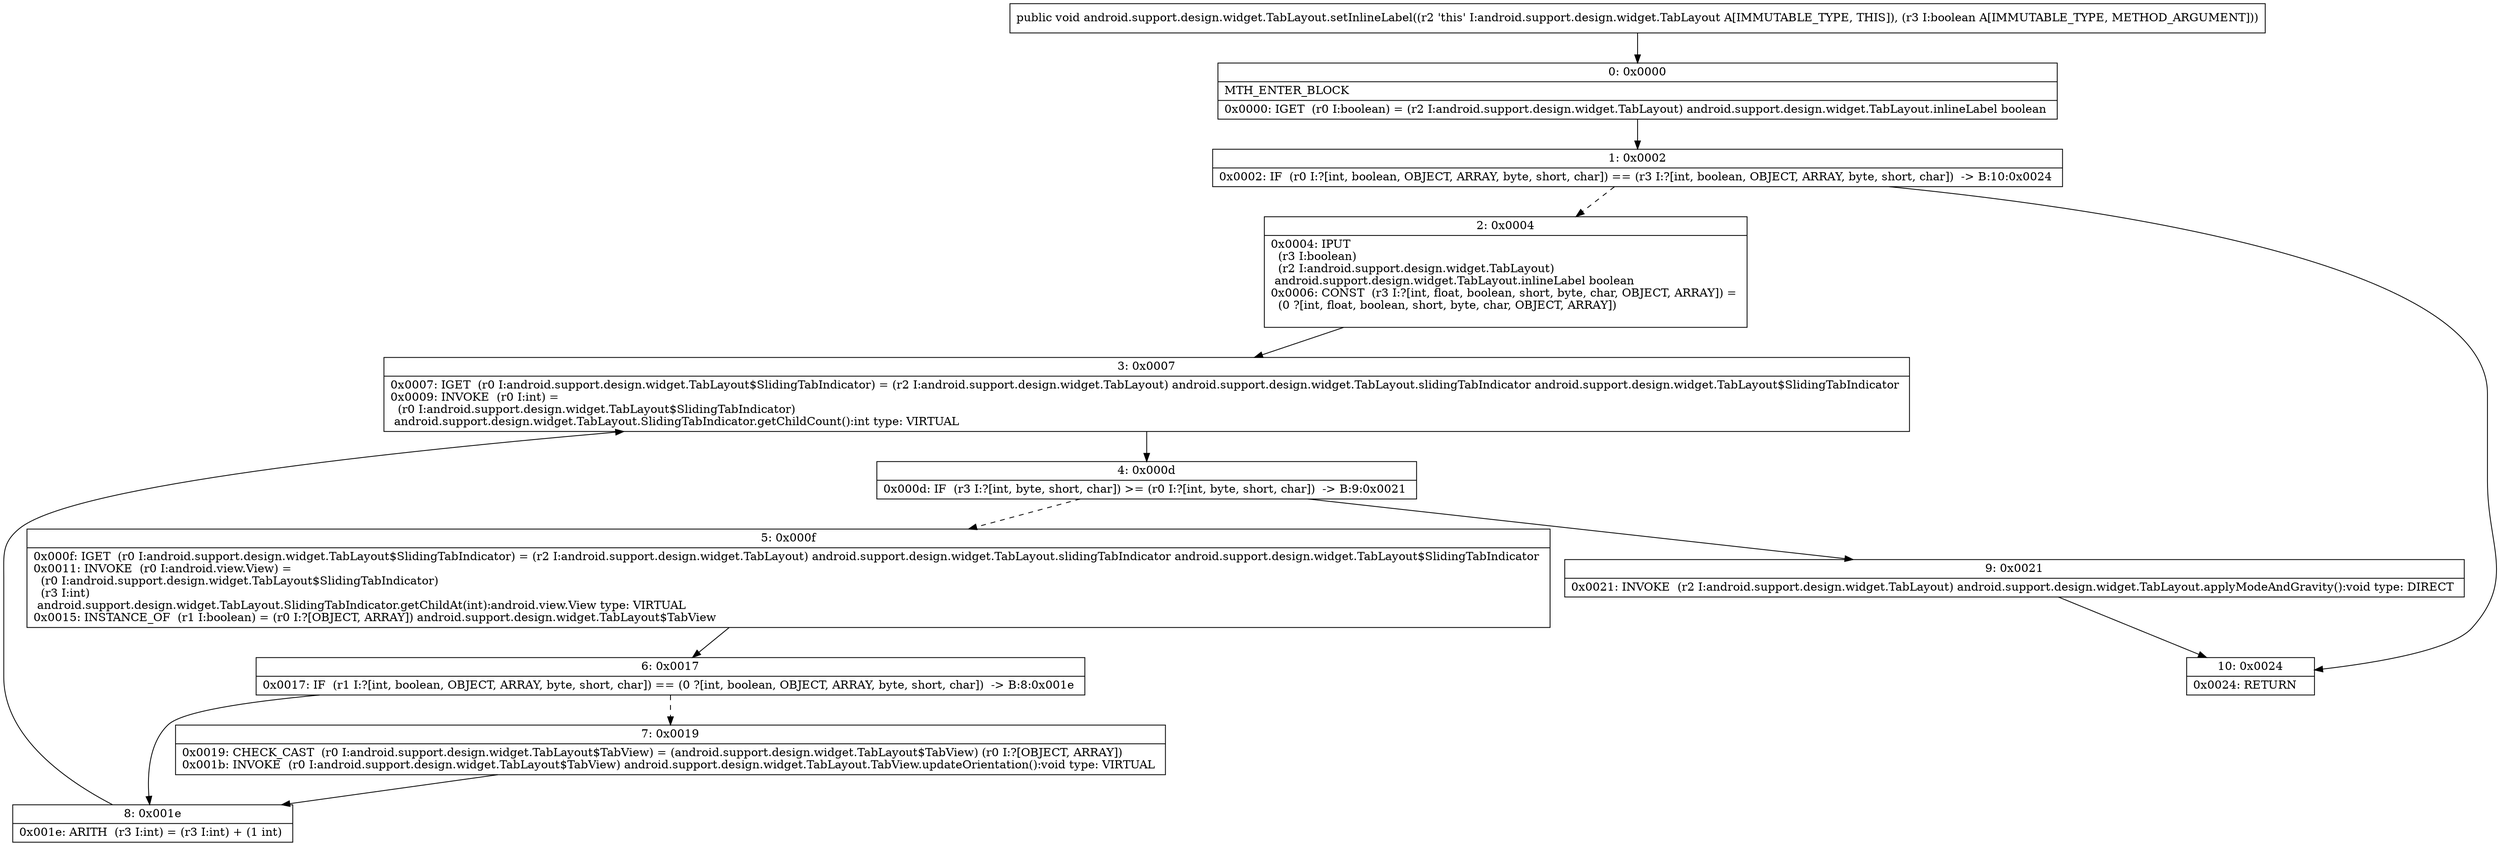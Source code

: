 digraph "CFG forandroid.support.design.widget.TabLayout.setInlineLabel(Z)V" {
Node_0 [shape=record,label="{0\:\ 0x0000|MTH_ENTER_BLOCK\l|0x0000: IGET  (r0 I:boolean) = (r2 I:android.support.design.widget.TabLayout) android.support.design.widget.TabLayout.inlineLabel boolean \l}"];
Node_1 [shape=record,label="{1\:\ 0x0002|0x0002: IF  (r0 I:?[int, boolean, OBJECT, ARRAY, byte, short, char]) == (r3 I:?[int, boolean, OBJECT, ARRAY, byte, short, char])  \-\> B:10:0x0024 \l}"];
Node_2 [shape=record,label="{2\:\ 0x0004|0x0004: IPUT  \l  (r3 I:boolean)\l  (r2 I:android.support.design.widget.TabLayout)\l android.support.design.widget.TabLayout.inlineLabel boolean \l0x0006: CONST  (r3 I:?[int, float, boolean, short, byte, char, OBJECT, ARRAY]) = \l  (0 ?[int, float, boolean, short, byte, char, OBJECT, ARRAY])\l \l}"];
Node_3 [shape=record,label="{3\:\ 0x0007|0x0007: IGET  (r0 I:android.support.design.widget.TabLayout$SlidingTabIndicator) = (r2 I:android.support.design.widget.TabLayout) android.support.design.widget.TabLayout.slidingTabIndicator android.support.design.widget.TabLayout$SlidingTabIndicator \l0x0009: INVOKE  (r0 I:int) = \l  (r0 I:android.support.design.widget.TabLayout$SlidingTabIndicator)\l android.support.design.widget.TabLayout.SlidingTabIndicator.getChildCount():int type: VIRTUAL \l}"];
Node_4 [shape=record,label="{4\:\ 0x000d|0x000d: IF  (r3 I:?[int, byte, short, char]) \>= (r0 I:?[int, byte, short, char])  \-\> B:9:0x0021 \l}"];
Node_5 [shape=record,label="{5\:\ 0x000f|0x000f: IGET  (r0 I:android.support.design.widget.TabLayout$SlidingTabIndicator) = (r2 I:android.support.design.widget.TabLayout) android.support.design.widget.TabLayout.slidingTabIndicator android.support.design.widget.TabLayout$SlidingTabIndicator \l0x0011: INVOKE  (r0 I:android.view.View) = \l  (r0 I:android.support.design.widget.TabLayout$SlidingTabIndicator)\l  (r3 I:int)\l android.support.design.widget.TabLayout.SlidingTabIndicator.getChildAt(int):android.view.View type: VIRTUAL \l0x0015: INSTANCE_OF  (r1 I:boolean) = (r0 I:?[OBJECT, ARRAY]) android.support.design.widget.TabLayout$TabView \l}"];
Node_6 [shape=record,label="{6\:\ 0x0017|0x0017: IF  (r1 I:?[int, boolean, OBJECT, ARRAY, byte, short, char]) == (0 ?[int, boolean, OBJECT, ARRAY, byte, short, char])  \-\> B:8:0x001e \l}"];
Node_7 [shape=record,label="{7\:\ 0x0019|0x0019: CHECK_CAST  (r0 I:android.support.design.widget.TabLayout$TabView) = (android.support.design.widget.TabLayout$TabView) (r0 I:?[OBJECT, ARRAY]) \l0x001b: INVOKE  (r0 I:android.support.design.widget.TabLayout$TabView) android.support.design.widget.TabLayout.TabView.updateOrientation():void type: VIRTUAL \l}"];
Node_8 [shape=record,label="{8\:\ 0x001e|0x001e: ARITH  (r3 I:int) = (r3 I:int) + (1 int) \l}"];
Node_9 [shape=record,label="{9\:\ 0x0021|0x0021: INVOKE  (r2 I:android.support.design.widget.TabLayout) android.support.design.widget.TabLayout.applyModeAndGravity():void type: DIRECT \l}"];
Node_10 [shape=record,label="{10\:\ 0x0024|0x0024: RETURN   \l}"];
MethodNode[shape=record,label="{public void android.support.design.widget.TabLayout.setInlineLabel((r2 'this' I:android.support.design.widget.TabLayout A[IMMUTABLE_TYPE, THIS]), (r3 I:boolean A[IMMUTABLE_TYPE, METHOD_ARGUMENT])) }"];
MethodNode -> Node_0;
Node_0 -> Node_1;
Node_1 -> Node_2[style=dashed];
Node_1 -> Node_10;
Node_2 -> Node_3;
Node_3 -> Node_4;
Node_4 -> Node_5[style=dashed];
Node_4 -> Node_9;
Node_5 -> Node_6;
Node_6 -> Node_7[style=dashed];
Node_6 -> Node_8;
Node_7 -> Node_8;
Node_8 -> Node_3;
Node_9 -> Node_10;
}


